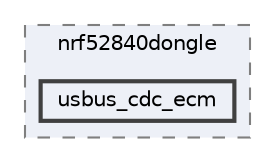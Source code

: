 digraph "/home/mj/Desktop/IoT-Chat-Digitalization/Dongle/gnrc_border_router/bin/nrf52840dongle/usbus_cdc_ecm"
{
 // LATEX_PDF_SIZE
  bgcolor="transparent";
  edge [fontname=Helvetica,fontsize=10,labelfontname=Helvetica,labelfontsize=10];
  node [fontname=Helvetica,fontsize=10,shape=box,height=0.2,width=0.4];
  compound=true
  subgraph clusterdir_9941f7556d96a0e17fefe82cd217bc3a {
    graph [ bgcolor="#edf0f7", pencolor="grey50", label="nrf52840dongle", fontname=Helvetica,fontsize=10 style="filled,dashed", URL="dir_9941f7556d96a0e17fefe82cd217bc3a.html",tooltip=""]
  dir_bcf1f750a619826bd458987daed3cfb2 [label="usbus_cdc_ecm", fillcolor="#edf0f7", color="grey25", style="filled,bold", URL="dir_bcf1f750a619826bd458987daed3cfb2.html",tooltip=""];
  }
}
